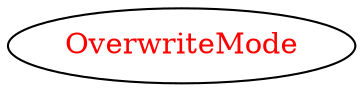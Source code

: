 digraph dependencyGraph {
 concentrate=true;
 ranksep="2.0";
 rankdir="LR"; 
 splines="ortho";
"OverwriteMode" [fontcolor="red"];
}